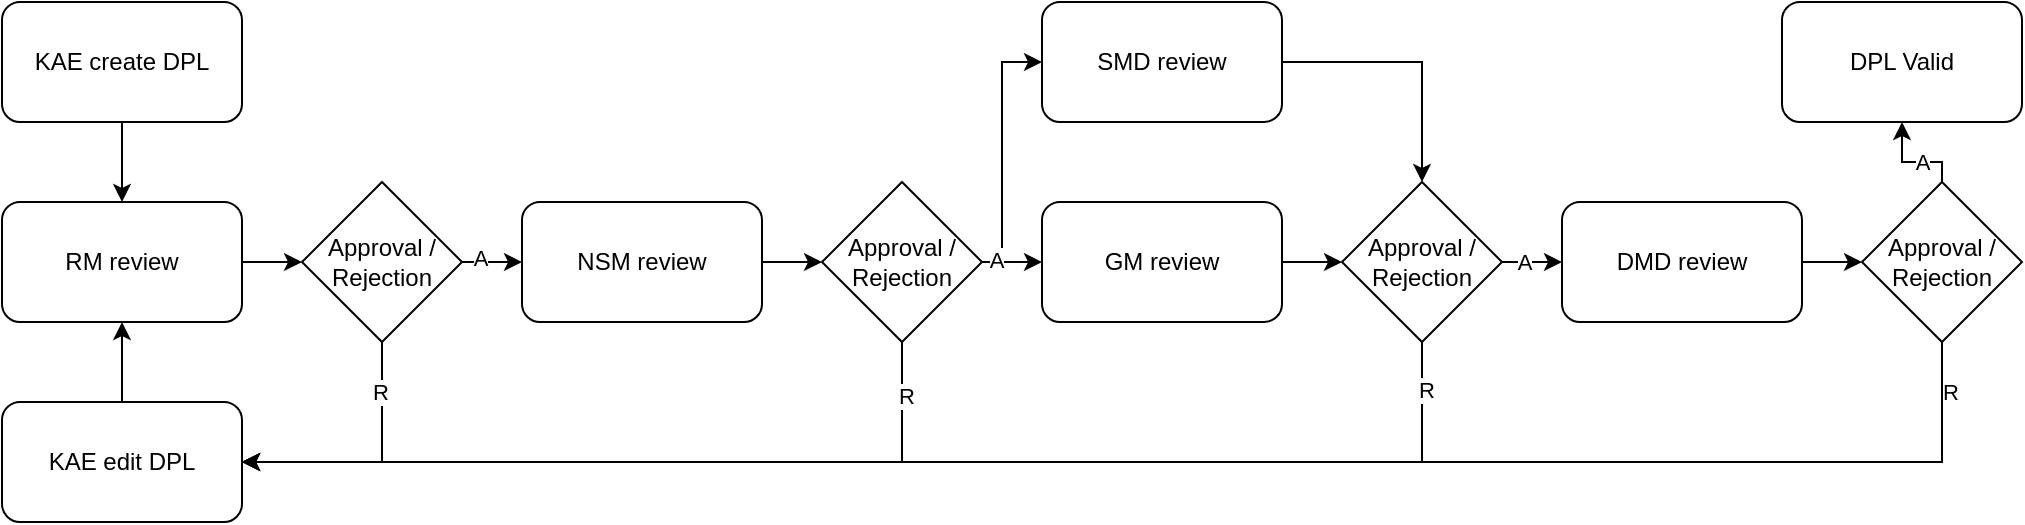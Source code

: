 <mxfile version="24.5.4" type="github">
  <diagram name="Page-1" id="CH2bEQH9BFDrbEWFaoGc">
    <mxGraphModel dx="607" dy="349" grid="1" gridSize="10" guides="1" tooltips="1" connect="1" arrows="1" fold="1" page="1" pageScale="1" pageWidth="1200" pageHeight="400" math="0" shadow="0">
      <root>
        <mxCell id="0" />
        <mxCell id="1" parent="0" />
        <mxCell id="cmpwYM_dk2x506p5Pc3M-3" value="" style="edgeStyle=orthogonalEdgeStyle;rounded=0;orthogonalLoop=1;jettySize=auto;html=1;" edge="1" parent="1" source="cmpwYM_dk2x506p5Pc3M-1" target="cmpwYM_dk2x506p5Pc3M-2">
          <mxGeometry relative="1" as="geometry" />
        </mxCell>
        <mxCell id="cmpwYM_dk2x506p5Pc3M-1" value="KAE create DPL" style="rounded=1;whiteSpace=wrap;html=1;" vertex="1" parent="1">
          <mxGeometry x="80" y="50" width="120" height="60" as="geometry" />
        </mxCell>
        <mxCell id="cmpwYM_dk2x506p5Pc3M-5" value="" style="edgeStyle=orthogonalEdgeStyle;rounded=0;orthogonalLoop=1;jettySize=auto;html=1;" edge="1" parent="1" source="cmpwYM_dk2x506p5Pc3M-2" target="cmpwYM_dk2x506p5Pc3M-4">
          <mxGeometry relative="1" as="geometry" />
        </mxCell>
        <mxCell id="cmpwYM_dk2x506p5Pc3M-2" value="RM review" style="rounded=1;whiteSpace=wrap;html=1;" vertex="1" parent="1">
          <mxGeometry x="80" y="150" width="120" height="60" as="geometry" />
        </mxCell>
        <mxCell id="cmpwYM_dk2x506p5Pc3M-8" style="edgeStyle=orthogonalEdgeStyle;rounded=0;orthogonalLoop=1;jettySize=auto;html=1;entryX=1;entryY=0.5;entryDx=0;entryDy=0;" edge="1" parent="1" source="cmpwYM_dk2x506p5Pc3M-4" target="cmpwYM_dk2x506p5Pc3M-7">
          <mxGeometry relative="1" as="geometry">
            <Array as="points">
              <mxPoint x="270" y="280" />
            </Array>
          </mxGeometry>
        </mxCell>
        <mxCell id="cmpwYM_dk2x506p5Pc3M-41" value="R" style="edgeLabel;html=1;align=center;verticalAlign=middle;resizable=0;points=[];" vertex="1" connectable="0" parent="cmpwYM_dk2x506p5Pc3M-8">
          <mxGeometry x="-0.618" y="-1" relative="1" as="geometry">
            <mxPoint as="offset" />
          </mxGeometry>
        </mxCell>
        <mxCell id="cmpwYM_dk2x506p5Pc3M-11" value="" style="edgeStyle=orthogonalEdgeStyle;rounded=0;orthogonalLoop=1;jettySize=auto;html=1;" edge="1" parent="1" source="cmpwYM_dk2x506p5Pc3M-4" target="cmpwYM_dk2x506p5Pc3M-10">
          <mxGeometry relative="1" as="geometry" />
        </mxCell>
        <mxCell id="cmpwYM_dk2x506p5Pc3M-40" value="A" style="edgeLabel;html=1;align=center;verticalAlign=middle;resizable=0;points=[];" vertex="1" connectable="0" parent="cmpwYM_dk2x506p5Pc3M-11">
          <mxGeometry x="-0.648" y="2" relative="1" as="geometry">
            <mxPoint as="offset" />
          </mxGeometry>
        </mxCell>
        <mxCell id="cmpwYM_dk2x506p5Pc3M-4" value="Approval / Rejection" style="rhombus;whiteSpace=wrap;html=1;" vertex="1" parent="1">
          <mxGeometry x="230" y="140" width="80" height="80" as="geometry" />
        </mxCell>
        <mxCell id="cmpwYM_dk2x506p5Pc3M-9" value="" style="edgeStyle=orthogonalEdgeStyle;rounded=0;orthogonalLoop=1;jettySize=auto;html=1;" edge="1" parent="1" source="cmpwYM_dk2x506p5Pc3M-7" target="cmpwYM_dk2x506p5Pc3M-2">
          <mxGeometry relative="1" as="geometry" />
        </mxCell>
        <mxCell id="cmpwYM_dk2x506p5Pc3M-7" value="KAE edit DPL" style="rounded=1;whiteSpace=wrap;html=1;" vertex="1" parent="1">
          <mxGeometry x="80" y="250" width="120" height="60" as="geometry" />
        </mxCell>
        <mxCell id="cmpwYM_dk2x506p5Pc3M-13" value="" style="edgeStyle=orthogonalEdgeStyle;rounded=0;orthogonalLoop=1;jettySize=auto;html=1;" edge="1" parent="1" source="cmpwYM_dk2x506p5Pc3M-10" target="cmpwYM_dk2x506p5Pc3M-12">
          <mxGeometry relative="1" as="geometry" />
        </mxCell>
        <mxCell id="cmpwYM_dk2x506p5Pc3M-10" value="NSM review" style="rounded=1;whiteSpace=wrap;html=1;" vertex="1" parent="1">
          <mxGeometry x="340" y="150" width="120" height="60" as="geometry" />
        </mxCell>
        <mxCell id="cmpwYM_dk2x506p5Pc3M-14" style="edgeStyle=orthogonalEdgeStyle;rounded=0;orthogonalLoop=1;jettySize=auto;html=1;entryX=1;entryY=0.5;entryDx=0;entryDy=0;" edge="1" parent="1" source="cmpwYM_dk2x506p5Pc3M-12" target="cmpwYM_dk2x506p5Pc3M-7">
          <mxGeometry relative="1" as="geometry">
            <Array as="points">
              <mxPoint x="530" y="280" />
            </Array>
          </mxGeometry>
        </mxCell>
        <mxCell id="cmpwYM_dk2x506p5Pc3M-43" value="R" style="edgeLabel;html=1;align=center;verticalAlign=middle;resizable=0;points=[];" vertex="1" connectable="0" parent="cmpwYM_dk2x506p5Pc3M-14">
          <mxGeometry x="-0.862" y="2" relative="1" as="geometry">
            <mxPoint as="offset" />
          </mxGeometry>
        </mxCell>
        <mxCell id="cmpwYM_dk2x506p5Pc3M-16" value="" style="edgeStyle=orthogonalEdgeStyle;rounded=0;orthogonalLoop=1;jettySize=auto;html=1;" edge="1" parent="1" source="cmpwYM_dk2x506p5Pc3M-12" target="cmpwYM_dk2x506p5Pc3M-15">
          <mxGeometry relative="1" as="geometry" />
        </mxCell>
        <mxCell id="cmpwYM_dk2x506p5Pc3M-31" style="edgeStyle=orthogonalEdgeStyle;rounded=0;orthogonalLoop=1;jettySize=auto;html=1;exitX=1;exitY=0.5;exitDx=0;exitDy=0;entryX=0;entryY=0.5;entryDx=0;entryDy=0;" edge="1" parent="1" source="cmpwYM_dk2x506p5Pc3M-12" target="cmpwYM_dk2x506p5Pc3M-21">
          <mxGeometry relative="1" as="geometry">
            <Array as="points">
              <mxPoint x="580" y="180" />
              <mxPoint x="580" y="80" />
            </Array>
          </mxGeometry>
        </mxCell>
        <mxCell id="cmpwYM_dk2x506p5Pc3M-44" value="A" style="edgeLabel;html=1;align=center;verticalAlign=middle;resizable=0;points=[];" vertex="1" connectable="0" parent="cmpwYM_dk2x506p5Pc3M-31">
          <mxGeometry x="-0.901" y="1" relative="1" as="geometry">
            <mxPoint as="offset" />
          </mxGeometry>
        </mxCell>
        <mxCell id="cmpwYM_dk2x506p5Pc3M-12" value="Approval / Rejection" style="rhombus;whiteSpace=wrap;html=1;" vertex="1" parent="1">
          <mxGeometry x="490" y="140" width="80" height="80" as="geometry" />
        </mxCell>
        <mxCell id="cmpwYM_dk2x506p5Pc3M-19" value="" style="edgeStyle=orthogonalEdgeStyle;rounded=0;orthogonalLoop=1;jettySize=auto;html=1;" edge="1" parent="1" source="cmpwYM_dk2x506p5Pc3M-15" target="cmpwYM_dk2x506p5Pc3M-18">
          <mxGeometry relative="1" as="geometry" />
        </mxCell>
        <mxCell id="cmpwYM_dk2x506p5Pc3M-15" value="GM review" style="rounded=1;whiteSpace=wrap;html=1;" vertex="1" parent="1">
          <mxGeometry x="600" y="150" width="120" height="60" as="geometry" />
        </mxCell>
        <mxCell id="cmpwYM_dk2x506p5Pc3M-20" style="edgeStyle=orthogonalEdgeStyle;rounded=0;orthogonalLoop=1;jettySize=auto;html=1;entryX=1;entryY=0.5;entryDx=0;entryDy=0;" edge="1" parent="1" source="cmpwYM_dk2x506p5Pc3M-18" target="cmpwYM_dk2x506p5Pc3M-7">
          <mxGeometry relative="1" as="geometry">
            <Array as="points">
              <mxPoint x="790" y="280" />
            </Array>
          </mxGeometry>
        </mxCell>
        <mxCell id="cmpwYM_dk2x506p5Pc3M-45" value="R" style="edgeLabel;html=1;align=center;verticalAlign=middle;resizable=0;points=[];" vertex="1" connectable="0" parent="cmpwYM_dk2x506p5Pc3M-20">
          <mxGeometry x="-0.928" y="2" relative="1" as="geometry">
            <mxPoint as="offset" />
          </mxGeometry>
        </mxCell>
        <mxCell id="cmpwYM_dk2x506p5Pc3M-34" style="edgeStyle=orthogonalEdgeStyle;rounded=0;orthogonalLoop=1;jettySize=auto;html=1;entryX=0;entryY=0.5;entryDx=0;entryDy=0;" edge="1" parent="1" source="cmpwYM_dk2x506p5Pc3M-18" target="cmpwYM_dk2x506p5Pc3M-27">
          <mxGeometry relative="1" as="geometry" />
        </mxCell>
        <mxCell id="cmpwYM_dk2x506p5Pc3M-46" value="A" style="edgeLabel;html=1;align=center;verticalAlign=middle;resizable=0;points=[];" vertex="1" connectable="0" parent="cmpwYM_dk2x506p5Pc3M-34">
          <mxGeometry x="0.224" relative="1" as="geometry">
            <mxPoint as="offset" />
          </mxGeometry>
        </mxCell>
        <mxCell id="cmpwYM_dk2x506p5Pc3M-18" value="Approval / Rejection" style="rhombus;whiteSpace=wrap;html=1;" vertex="1" parent="1">
          <mxGeometry x="750" y="140" width="80" height="80" as="geometry" />
        </mxCell>
        <mxCell id="cmpwYM_dk2x506p5Pc3M-33" style="edgeStyle=orthogonalEdgeStyle;rounded=0;orthogonalLoop=1;jettySize=auto;html=1;entryX=0.5;entryY=0;entryDx=0;entryDy=0;" edge="1" parent="1" source="cmpwYM_dk2x506p5Pc3M-21" target="cmpwYM_dk2x506p5Pc3M-18">
          <mxGeometry relative="1" as="geometry" />
        </mxCell>
        <mxCell id="cmpwYM_dk2x506p5Pc3M-21" value="SMD review" style="rounded=1;whiteSpace=wrap;html=1;" vertex="1" parent="1">
          <mxGeometry x="600" y="50" width="120" height="60" as="geometry" />
        </mxCell>
        <mxCell id="cmpwYM_dk2x506p5Pc3M-36" value="" style="edgeStyle=orthogonalEdgeStyle;rounded=0;orthogonalLoop=1;jettySize=auto;html=1;" edge="1" parent="1" source="cmpwYM_dk2x506p5Pc3M-27" target="cmpwYM_dk2x506p5Pc3M-35">
          <mxGeometry relative="1" as="geometry" />
        </mxCell>
        <mxCell id="cmpwYM_dk2x506p5Pc3M-27" value="DMD review" style="rounded=1;whiteSpace=wrap;html=1;" vertex="1" parent="1">
          <mxGeometry x="860" y="150" width="120" height="60" as="geometry" />
        </mxCell>
        <mxCell id="cmpwYM_dk2x506p5Pc3M-37" style="edgeStyle=orthogonalEdgeStyle;rounded=0;orthogonalLoop=1;jettySize=auto;html=1;entryX=1;entryY=0.5;entryDx=0;entryDy=0;" edge="1" parent="1" source="cmpwYM_dk2x506p5Pc3M-35" target="cmpwYM_dk2x506p5Pc3M-7">
          <mxGeometry relative="1" as="geometry">
            <Array as="points">
              <mxPoint x="1050" y="280" />
            </Array>
          </mxGeometry>
        </mxCell>
        <mxCell id="cmpwYM_dk2x506p5Pc3M-47" value="R" style="edgeLabel;html=1;align=center;verticalAlign=middle;resizable=0;points=[];" vertex="1" connectable="0" parent="cmpwYM_dk2x506p5Pc3M-37">
          <mxGeometry x="-0.946" y="4" relative="1" as="geometry">
            <mxPoint as="offset" />
          </mxGeometry>
        </mxCell>
        <mxCell id="cmpwYM_dk2x506p5Pc3M-39" style="edgeStyle=orthogonalEdgeStyle;rounded=0;orthogonalLoop=1;jettySize=auto;html=1;entryX=0.5;entryY=1;entryDx=0;entryDy=0;" edge="1" parent="1" source="cmpwYM_dk2x506p5Pc3M-35" target="cmpwYM_dk2x506p5Pc3M-38">
          <mxGeometry relative="1" as="geometry">
            <Array as="points">
              <mxPoint x="1050" y="130" />
              <mxPoint x="1030" y="130" />
            </Array>
          </mxGeometry>
        </mxCell>
        <mxCell id="cmpwYM_dk2x506p5Pc3M-48" value="A" style="edgeLabel;html=1;align=center;verticalAlign=middle;resizable=0;points=[];" vertex="1" connectable="0" parent="cmpwYM_dk2x506p5Pc3M-39">
          <mxGeometry x="-0.2" relative="1" as="geometry">
            <mxPoint as="offset" />
          </mxGeometry>
        </mxCell>
        <mxCell id="cmpwYM_dk2x506p5Pc3M-35" value="Approval / Rejection" style="rhombus;whiteSpace=wrap;html=1;" vertex="1" parent="1">
          <mxGeometry x="1010" y="140" width="80" height="80" as="geometry" />
        </mxCell>
        <mxCell id="cmpwYM_dk2x506p5Pc3M-38" value="DPL Valid" style="rounded=1;whiteSpace=wrap;html=1;" vertex="1" parent="1">
          <mxGeometry x="970" y="50" width="120" height="60" as="geometry" />
        </mxCell>
      </root>
    </mxGraphModel>
  </diagram>
</mxfile>
